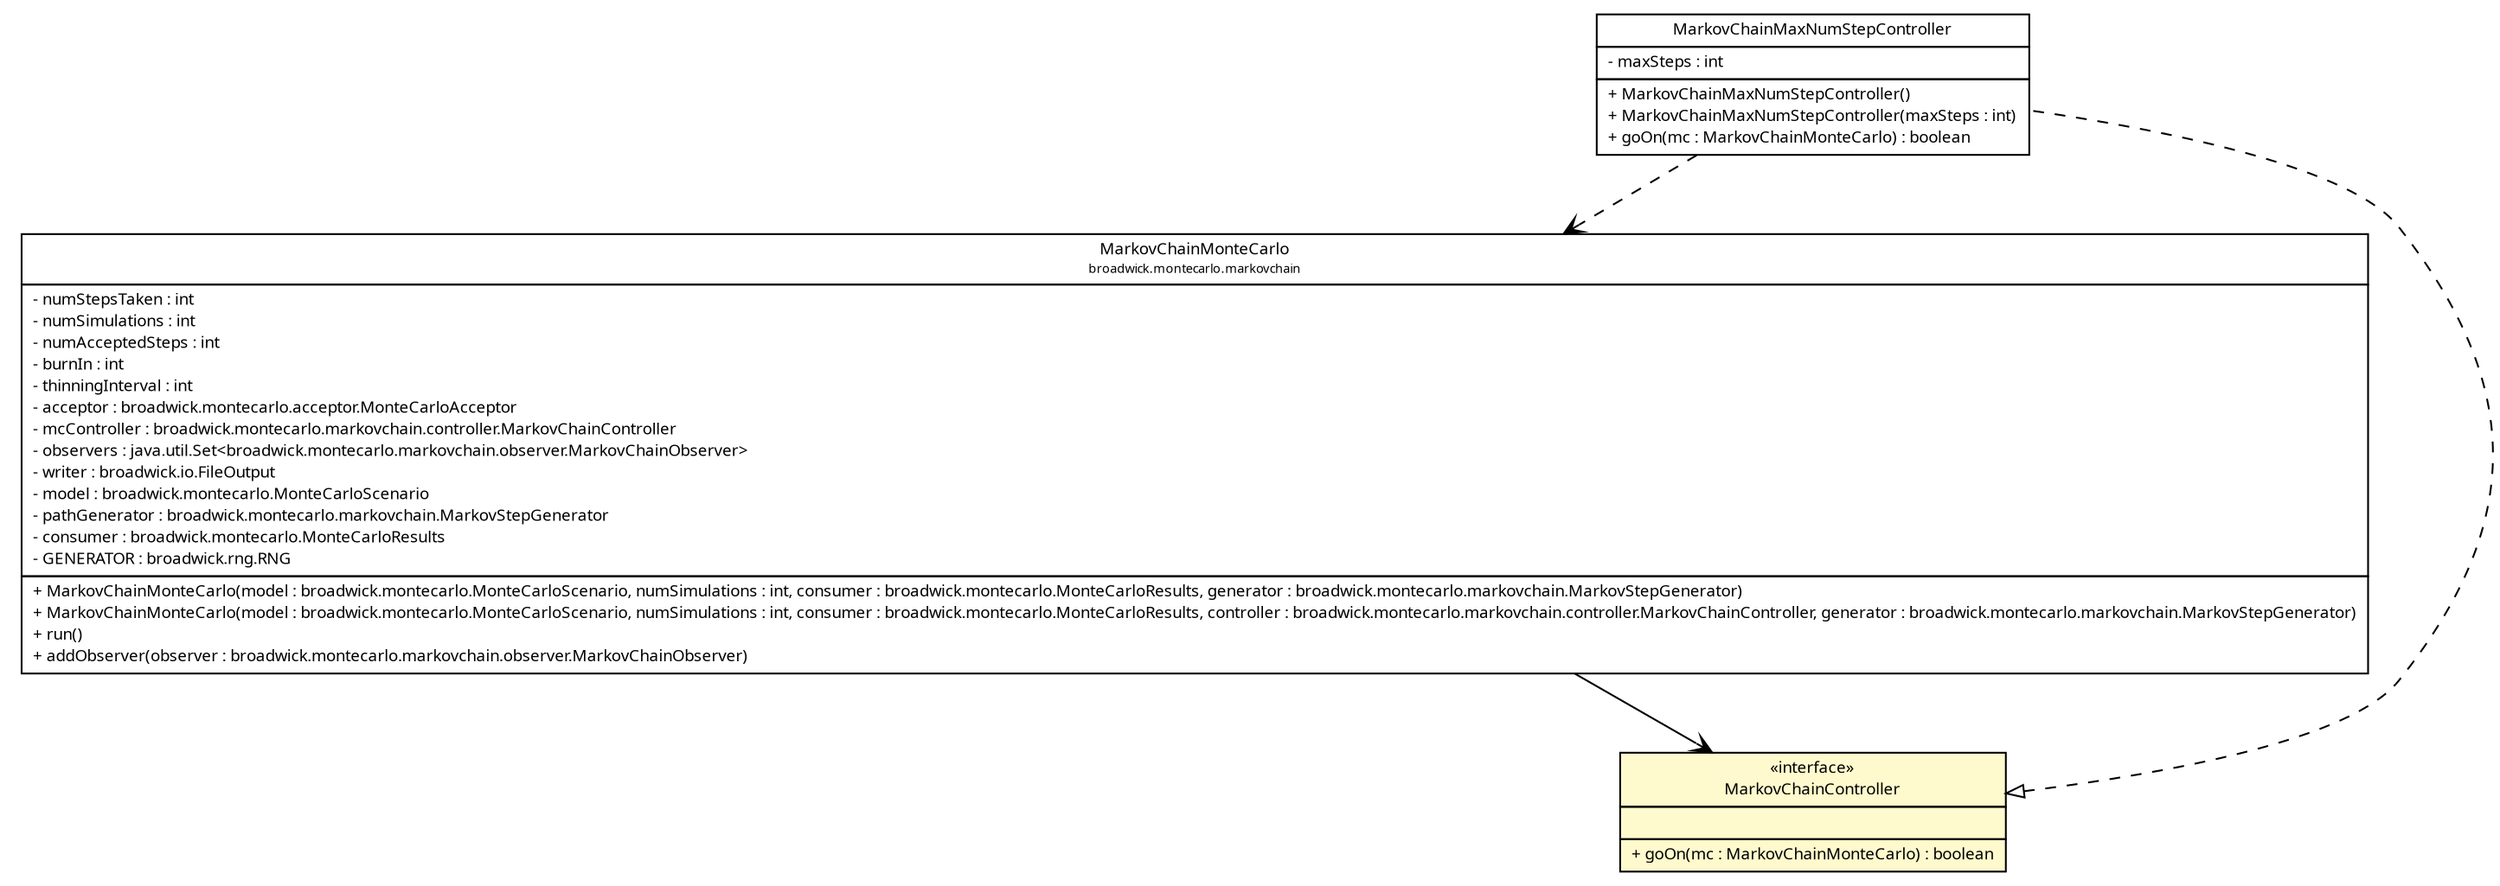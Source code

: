 #!/usr/local/bin/dot
#
# Class diagram 
# Generated by UMLGraph version R5_6 (http://www.umlgraph.org/)
#

digraph G {
	edge [fontname="Trebuchet MS",fontsize=10,labelfontname="Trebuchet MS",labelfontsize=10];
	node [fontname="Trebuchet MS",fontsize=10,shape=plaintext];
	nodesep=0.25;
	ranksep=0.5;
	// broadwick.montecarlo.markovchain.controller.MarkovChainMaxNumStepController
	c16302 [label=<<table title="broadwick.montecarlo.markovchain.controller.MarkovChainMaxNumStepController" border="0" cellborder="1" cellspacing="0" cellpadding="2" port="p" href="./MarkovChainMaxNumStepController.html">
		<tr><td><table border="0" cellspacing="0" cellpadding="1">
<tr><td align="center" balign="center"><font face="Trebuchet MS"> MarkovChainMaxNumStepController </font></td></tr>
		</table></td></tr>
		<tr><td><table border="0" cellspacing="0" cellpadding="1">
<tr><td align="left" balign="left"> - maxSteps : int </td></tr>
		</table></td></tr>
		<tr><td><table border="0" cellspacing="0" cellpadding="1">
<tr><td align="left" balign="left"> + MarkovChainMaxNumStepController() </td></tr>
<tr><td align="left" balign="left"> + MarkovChainMaxNumStepController(maxSteps : int) </td></tr>
<tr><td align="left" balign="left"> + goOn(mc : MarkovChainMonteCarlo) : boolean </td></tr>
		</table></td></tr>
		</table>>, URL="./MarkovChainMaxNumStepController.html", fontname="Trebuchet MS", fontcolor="black", fontsize=9.0];
	// broadwick.montecarlo.markovchain.controller.MarkovChainController
	c16303 [label=<<table title="broadwick.montecarlo.markovchain.controller.MarkovChainController" border="0" cellborder="1" cellspacing="0" cellpadding="2" port="p" bgcolor="lemonChiffon" href="./MarkovChainController.html">
		<tr><td><table border="0" cellspacing="0" cellpadding="1">
<tr><td align="center" balign="center"> &#171;interface&#187; </td></tr>
<tr><td align="center" balign="center"><font face="Trebuchet MS"> MarkovChainController </font></td></tr>
		</table></td></tr>
		<tr><td><table border="0" cellspacing="0" cellpadding="1">
<tr><td align="left" balign="left">  </td></tr>
		</table></td></tr>
		<tr><td><table border="0" cellspacing="0" cellpadding="1">
<tr><td align="left" balign="left"><font face="Trebuchet MS" point-size="9.0"> + goOn(mc : MarkovChainMonteCarlo) : boolean </font></td></tr>
		</table></td></tr>
		</table>>, URL="./MarkovChainController.html", fontname="Trebuchet MS", fontcolor="black", fontsize=9.0];
	// broadwick.montecarlo.markovchain.MarkovChainMonteCarlo
	c16305 [label=<<table title="broadwick.montecarlo.markovchain.MarkovChainMonteCarlo" border="0" cellborder="1" cellspacing="0" cellpadding="2" port="p" href="../MarkovChainMonteCarlo.html">
		<tr><td><table border="0" cellspacing="0" cellpadding="1">
<tr><td align="center" balign="center"><font face="Trebuchet MS"> MarkovChainMonteCarlo </font></td></tr>
<tr><td align="center" balign="center"><font face="Trebuchet MS" point-size="7.0"> broadwick.montecarlo.markovchain </font></td></tr>
		</table></td></tr>
		<tr><td><table border="0" cellspacing="0" cellpadding="1">
<tr><td align="left" balign="left"> - numStepsTaken : int </td></tr>
<tr><td align="left" balign="left"> - numSimulations : int </td></tr>
<tr><td align="left" balign="left"> - numAcceptedSteps : int </td></tr>
<tr><td align="left" balign="left"> - burnIn : int </td></tr>
<tr><td align="left" balign="left"> - thinningInterval : int </td></tr>
<tr><td align="left" balign="left"> - acceptor : broadwick.montecarlo.acceptor.MonteCarloAcceptor </td></tr>
<tr><td align="left" balign="left"> - mcController : broadwick.montecarlo.markovchain.controller.MarkovChainController </td></tr>
<tr><td align="left" balign="left"> - observers : java.util.Set&lt;broadwick.montecarlo.markovchain.observer.MarkovChainObserver&gt; </td></tr>
<tr><td align="left" balign="left"> - writer : broadwick.io.FileOutput </td></tr>
<tr><td align="left" balign="left"> - model : broadwick.montecarlo.MonteCarloScenario </td></tr>
<tr><td align="left" balign="left"> - pathGenerator : broadwick.montecarlo.markovchain.MarkovStepGenerator </td></tr>
<tr><td align="left" balign="left"> - consumer : broadwick.montecarlo.MonteCarloResults </td></tr>
<tr><td align="left" balign="left"> - GENERATOR : broadwick.rng.RNG </td></tr>
		</table></td></tr>
		<tr><td><table border="0" cellspacing="0" cellpadding="1">
<tr><td align="left" balign="left"> + MarkovChainMonteCarlo(model : broadwick.montecarlo.MonteCarloScenario, numSimulations : int, consumer : broadwick.montecarlo.MonteCarloResults, generator : broadwick.montecarlo.markovchain.MarkovStepGenerator) </td></tr>
<tr><td align="left" balign="left"> + MarkovChainMonteCarlo(model : broadwick.montecarlo.MonteCarloScenario, numSimulations : int, consumer : broadwick.montecarlo.MonteCarloResults, controller : broadwick.montecarlo.markovchain.controller.MarkovChainController, generator : broadwick.montecarlo.markovchain.MarkovStepGenerator) </td></tr>
<tr><td align="left" balign="left"> + run() </td></tr>
<tr><td align="left" balign="left"> + addObserver(observer : broadwick.montecarlo.markovchain.observer.MarkovChainObserver) </td></tr>
		</table></td></tr>
		</table>>, URL="../MarkovChainMonteCarlo.html", fontname="Trebuchet MS", fontcolor="black", fontsize=9.0];
	//broadwick.montecarlo.markovchain.controller.MarkovChainMaxNumStepController implements broadwick.montecarlo.markovchain.controller.MarkovChainController
	c16303:p -> c16302:p [dir=back,arrowtail=empty,style=dashed];
	// broadwick.montecarlo.markovchain.MarkovChainMonteCarlo NAVASSOC broadwick.montecarlo.markovchain.controller.MarkovChainController
	c16305:p -> c16303:p [taillabel="", label="", headlabel="", fontname="Trebuchet MS", fontcolor="black", fontsize=10.0, color="black", arrowhead=open];
	// broadwick.montecarlo.markovchain.controller.MarkovChainMaxNumStepController DEPEND broadwick.montecarlo.markovchain.MarkovChainMonteCarlo
	c16302:p -> c16305:p [taillabel="", label="", headlabel="", fontname="Trebuchet MS", fontcolor="black", fontsize=10.0, color="black", arrowhead=open, style=dashed];
}

